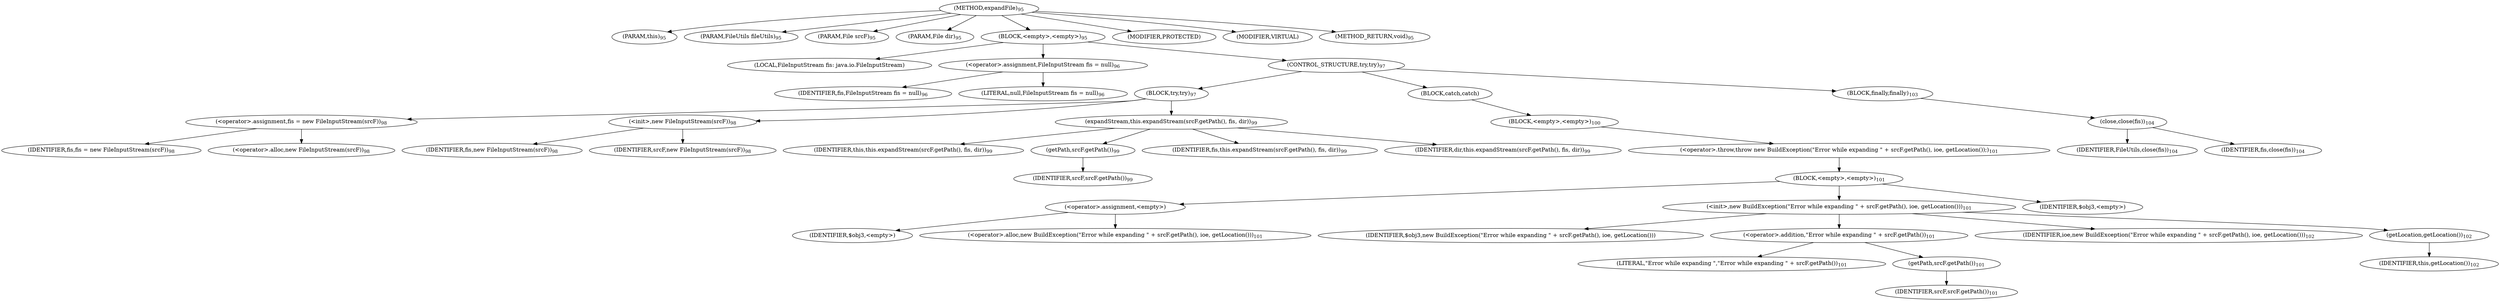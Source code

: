 digraph "expandFile" {  
"73" [label = <(METHOD,expandFile)<SUB>95</SUB>> ]
"9" [label = <(PARAM,this)<SUB>95</SUB>> ]
"74" [label = <(PARAM,FileUtils fileUtils)<SUB>95</SUB>> ]
"75" [label = <(PARAM,File srcF)<SUB>95</SUB>> ]
"76" [label = <(PARAM,File dir)<SUB>95</SUB>> ]
"77" [label = <(BLOCK,&lt;empty&gt;,&lt;empty&gt;)<SUB>95</SUB>> ]
"7" [label = <(LOCAL,FileInputStream fis: java.io.FileInputStream)> ]
"78" [label = <(&lt;operator&gt;.assignment,FileInputStream fis = null)<SUB>96</SUB>> ]
"79" [label = <(IDENTIFIER,fis,FileInputStream fis = null)<SUB>96</SUB>> ]
"80" [label = <(LITERAL,null,FileInputStream fis = null)<SUB>96</SUB>> ]
"81" [label = <(CONTROL_STRUCTURE,try,try)<SUB>97</SUB>> ]
"82" [label = <(BLOCK,try,try)<SUB>97</SUB>> ]
"83" [label = <(&lt;operator&gt;.assignment,fis = new FileInputStream(srcF))<SUB>98</SUB>> ]
"84" [label = <(IDENTIFIER,fis,fis = new FileInputStream(srcF))<SUB>98</SUB>> ]
"85" [label = <(&lt;operator&gt;.alloc,new FileInputStream(srcF))<SUB>98</SUB>> ]
"86" [label = <(&lt;init&gt;,new FileInputStream(srcF))<SUB>98</SUB>> ]
"6" [label = <(IDENTIFIER,fis,new FileInputStream(srcF))<SUB>98</SUB>> ]
"87" [label = <(IDENTIFIER,srcF,new FileInputStream(srcF))<SUB>98</SUB>> ]
"88" [label = <(expandStream,this.expandStream(srcF.getPath(), fis, dir))<SUB>99</SUB>> ]
"8" [label = <(IDENTIFIER,this,this.expandStream(srcF.getPath(), fis, dir))<SUB>99</SUB>> ]
"89" [label = <(getPath,srcF.getPath())<SUB>99</SUB>> ]
"90" [label = <(IDENTIFIER,srcF,srcF.getPath())<SUB>99</SUB>> ]
"91" [label = <(IDENTIFIER,fis,this.expandStream(srcF.getPath(), fis, dir))<SUB>99</SUB>> ]
"92" [label = <(IDENTIFIER,dir,this.expandStream(srcF.getPath(), fis, dir))<SUB>99</SUB>> ]
"93" [label = <(BLOCK,catch,catch)> ]
"94" [label = <(BLOCK,&lt;empty&gt;,&lt;empty&gt;)<SUB>100</SUB>> ]
"95" [label = <(&lt;operator&gt;.throw,throw new BuildException(&quot;Error while expanding &quot; + srcF.getPath(), ioe, getLocation());)<SUB>101</SUB>> ]
"96" [label = <(BLOCK,&lt;empty&gt;,&lt;empty&gt;)<SUB>101</SUB>> ]
"97" [label = <(&lt;operator&gt;.assignment,&lt;empty&gt;)> ]
"98" [label = <(IDENTIFIER,$obj3,&lt;empty&gt;)> ]
"99" [label = <(&lt;operator&gt;.alloc,new BuildException(&quot;Error while expanding &quot; + srcF.getPath(), ioe, getLocation()))<SUB>101</SUB>> ]
"100" [label = <(&lt;init&gt;,new BuildException(&quot;Error while expanding &quot; + srcF.getPath(), ioe, getLocation()))<SUB>101</SUB>> ]
"101" [label = <(IDENTIFIER,$obj3,new BuildException(&quot;Error while expanding &quot; + srcF.getPath(), ioe, getLocation()))> ]
"102" [label = <(&lt;operator&gt;.addition,&quot;Error while expanding &quot; + srcF.getPath())<SUB>101</SUB>> ]
"103" [label = <(LITERAL,&quot;Error while expanding &quot;,&quot;Error while expanding &quot; + srcF.getPath())<SUB>101</SUB>> ]
"104" [label = <(getPath,srcF.getPath())<SUB>101</SUB>> ]
"105" [label = <(IDENTIFIER,srcF,srcF.getPath())<SUB>101</SUB>> ]
"106" [label = <(IDENTIFIER,ioe,new BuildException(&quot;Error while expanding &quot; + srcF.getPath(), ioe, getLocation()))<SUB>102</SUB>> ]
"107" [label = <(getLocation,getLocation())<SUB>102</SUB>> ]
"10" [label = <(IDENTIFIER,this,getLocation())<SUB>102</SUB>> ]
"108" [label = <(IDENTIFIER,$obj3,&lt;empty&gt;)> ]
"109" [label = <(BLOCK,finally,finally)<SUB>103</SUB>> ]
"110" [label = <(close,close(fis))<SUB>104</SUB>> ]
"111" [label = <(IDENTIFIER,FileUtils,close(fis))<SUB>104</SUB>> ]
"112" [label = <(IDENTIFIER,fis,close(fis))<SUB>104</SUB>> ]
"113" [label = <(MODIFIER,PROTECTED)> ]
"114" [label = <(MODIFIER,VIRTUAL)> ]
"115" [label = <(METHOD_RETURN,void)<SUB>95</SUB>> ]
  "73" -> "9" 
  "73" -> "74" 
  "73" -> "75" 
  "73" -> "76" 
  "73" -> "77" 
  "73" -> "113" 
  "73" -> "114" 
  "73" -> "115" 
  "77" -> "7" 
  "77" -> "78" 
  "77" -> "81" 
  "78" -> "79" 
  "78" -> "80" 
  "81" -> "82" 
  "81" -> "93" 
  "81" -> "109" 
  "82" -> "83" 
  "82" -> "86" 
  "82" -> "88" 
  "83" -> "84" 
  "83" -> "85" 
  "86" -> "6" 
  "86" -> "87" 
  "88" -> "8" 
  "88" -> "89" 
  "88" -> "91" 
  "88" -> "92" 
  "89" -> "90" 
  "93" -> "94" 
  "94" -> "95" 
  "95" -> "96" 
  "96" -> "97" 
  "96" -> "100" 
  "96" -> "108" 
  "97" -> "98" 
  "97" -> "99" 
  "100" -> "101" 
  "100" -> "102" 
  "100" -> "106" 
  "100" -> "107" 
  "102" -> "103" 
  "102" -> "104" 
  "104" -> "105" 
  "107" -> "10" 
  "109" -> "110" 
  "110" -> "111" 
  "110" -> "112" 
}
